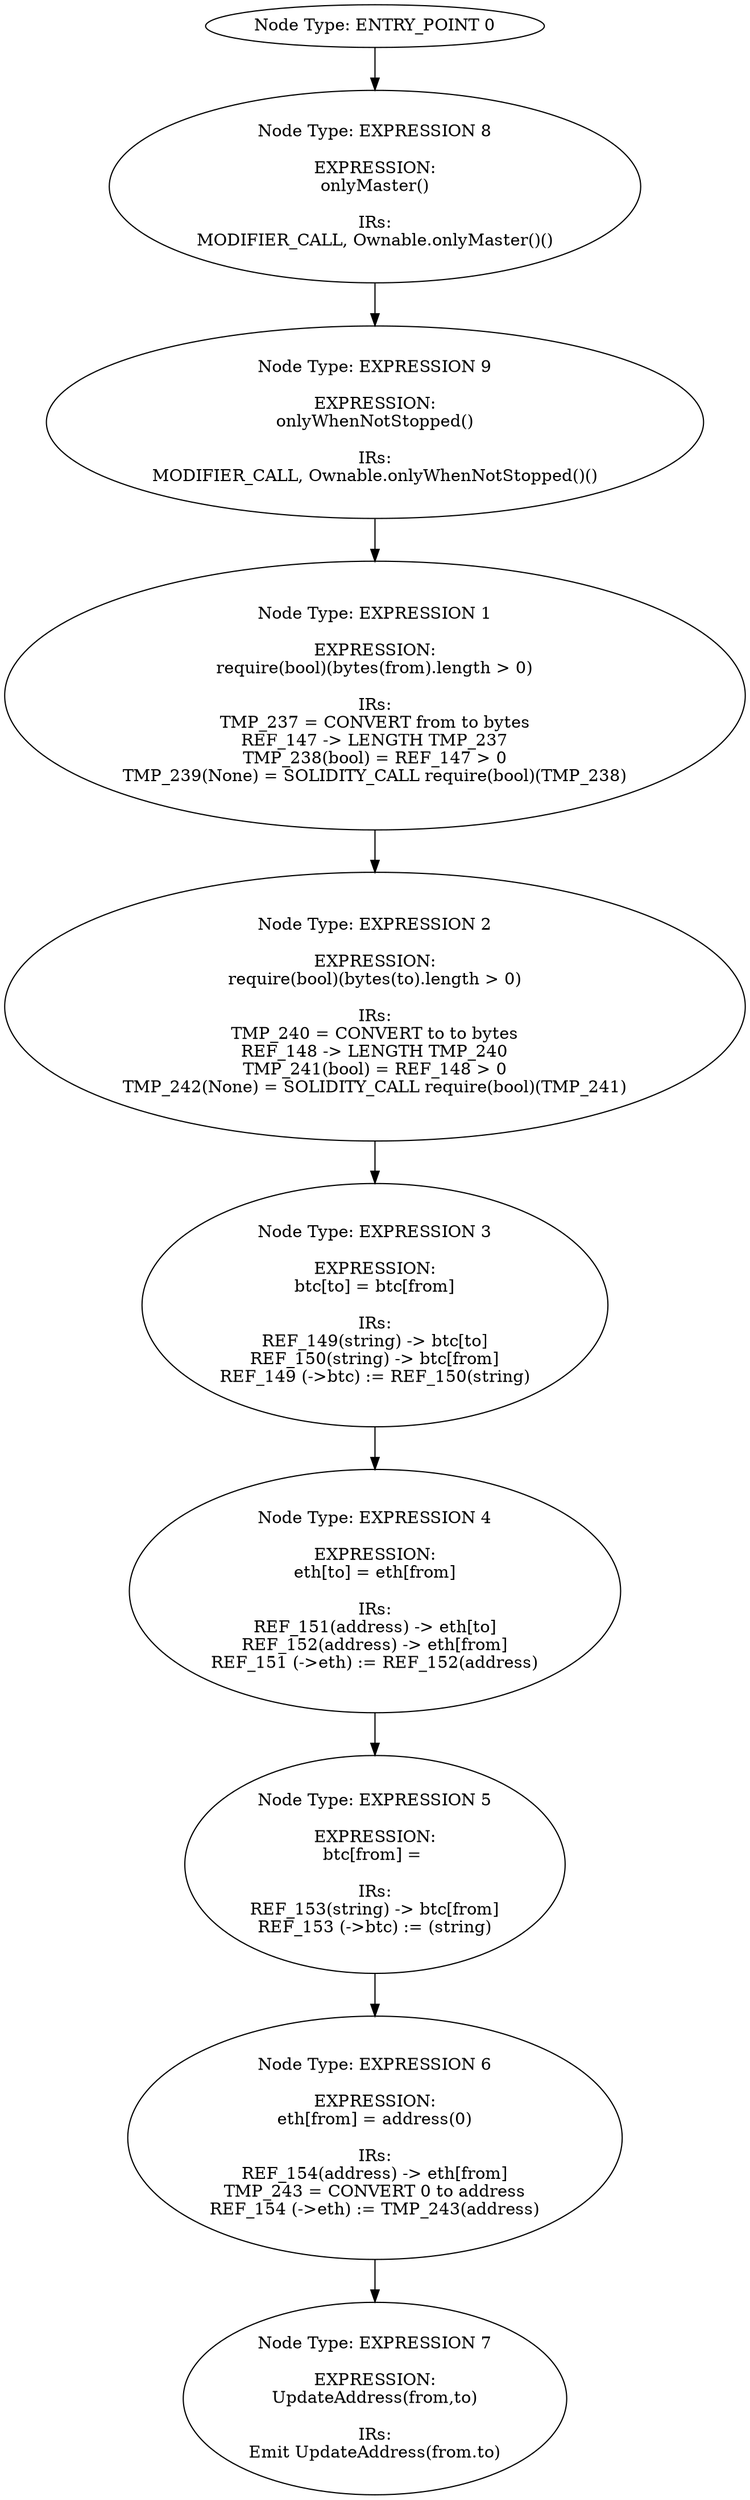 digraph{
0[label="Node Type: ENTRY_POINT 0
"];
0->8;
1[label="Node Type: EXPRESSION 1

EXPRESSION:
require(bool)(bytes(from).length > 0)

IRs:
TMP_237 = CONVERT from to bytes
REF_147 -> LENGTH TMP_237
TMP_238(bool) = REF_147 > 0
TMP_239(None) = SOLIDITY_CALL require(bool)(TMP_238)"];
1->2;
2[label="Node Type: EXPRESSION 2

EXPRESSION:
require(bool)(bytes(to).length > 0)

IRs:
TMP_240 = CONVERT to to bytes
REF_148 -> LENGTH TMP_240
TMP_241(bool) = REF_148 > 0
TMP_242(None) = SOLIDITY_CALL require(bool)(TMP_241)"];
2->3;
3[label="Node Type: EXPRESSION 3

EXPRESSION:
btc[to] = btc[from]

IRs:
REF_149(string) -> btc[to]
REF_150(string) -> btc[from]
REF_149 (->btc) := REF_150(string)"];
3->4;
4[label="Node Type: EXPRESSION 4

EXPRESSION:
eth[to] = eth[from]

IRs:
REF_151(address) -> eth[to]
REF_152(address) -> eth[from]
REF_151 (->eth) := REF_152(address)"];
4->5;
5[label="Node Type: EXPRESSION 5

EXPRESSION:
btc[from] = 

IRs:
REF_153(string) -> btc[from]
REF_153 (->btc) := (string)"];
5->6;
6[label="Node Type: EXPRESSION 6

EXPRESSION:
eth[from] = address(0)

IRs:
REF_154(address) -> eth[from]
TMP_243 = CONVERT 0 to address
REF_154 (->eth) := TMP_243(address)"];
6->7;
7[label="Node Type: EXPRESSION 7

EXPRESSION:
UpdateAddress(from,to)

IRs:
Emit UpdateAddress(from.to)"];
8[label="Node Type: EXPRESSION 8

EXPRESSION:
onlyMaster()

IRs:
MODIFIER_CALL, Ownable.onlyMaster()()"];
8->9;
9[label="Node Type: EXPRESSION 9

EXPRESSION:
onlyWhenNotStopped()

IRs:
MODIFIER_CALL, Ownable.onlyWhenNotStopped()()"];
9->1;
}
